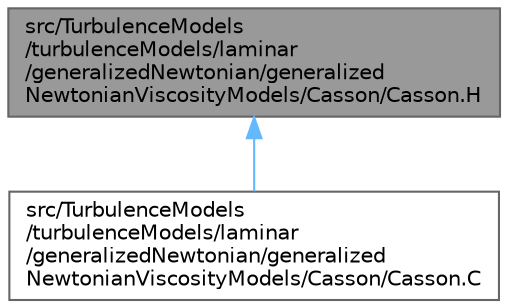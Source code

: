 digraph "src/TurbulenceModels/turbulenceModels/laminar/generalizedNewtonian/generalizedNewtonianViscosityModels/Casson/Casson.H"
{
 // LATEX_PDF_SIZE
  bgcolor="transparent";
  edge [fontname=Helvetica,fontsize=10,labelfontname=Helvetica,labelfontsize=10];
  node [fontname=Helvetica,fontsize=10,shape=box,height=0.2,width=0.4];
  Node1 [id="Node000001",label="src/TurbulenceModels\l/turbulenceModels/laminar\l/generalizedNewtonian/generalized\lNewtonianViscosityModels/Casson/Casson.H",height=0.2,width=0.4,color="gray40", fillcolor="grey60", style="filled", fontcolor="black",tooltip=" "];
  Node1 -> Node2 [id="edge1_Node000001_Node000002",dir="back",color="steelblue1",style="solid",tooltip=" "];
  Node2 [id="Node000002",label="src/TurbulenceModels\l/turbulenceModels/laminar\l/generalizedNewtonian/generalized\lNewtonianViscosityModels/Casson/Casson.C",height=0.2,width=0.4,color="grey40", fillcolor="white", style="filled",URL="$TurbulenceModels_2turbulenceModels_2laminar_2generalizedNewtonian_2generalizedNewtonianViscosityModels_2Casson_2Casson_8C.html",tooltip=" "];
}
